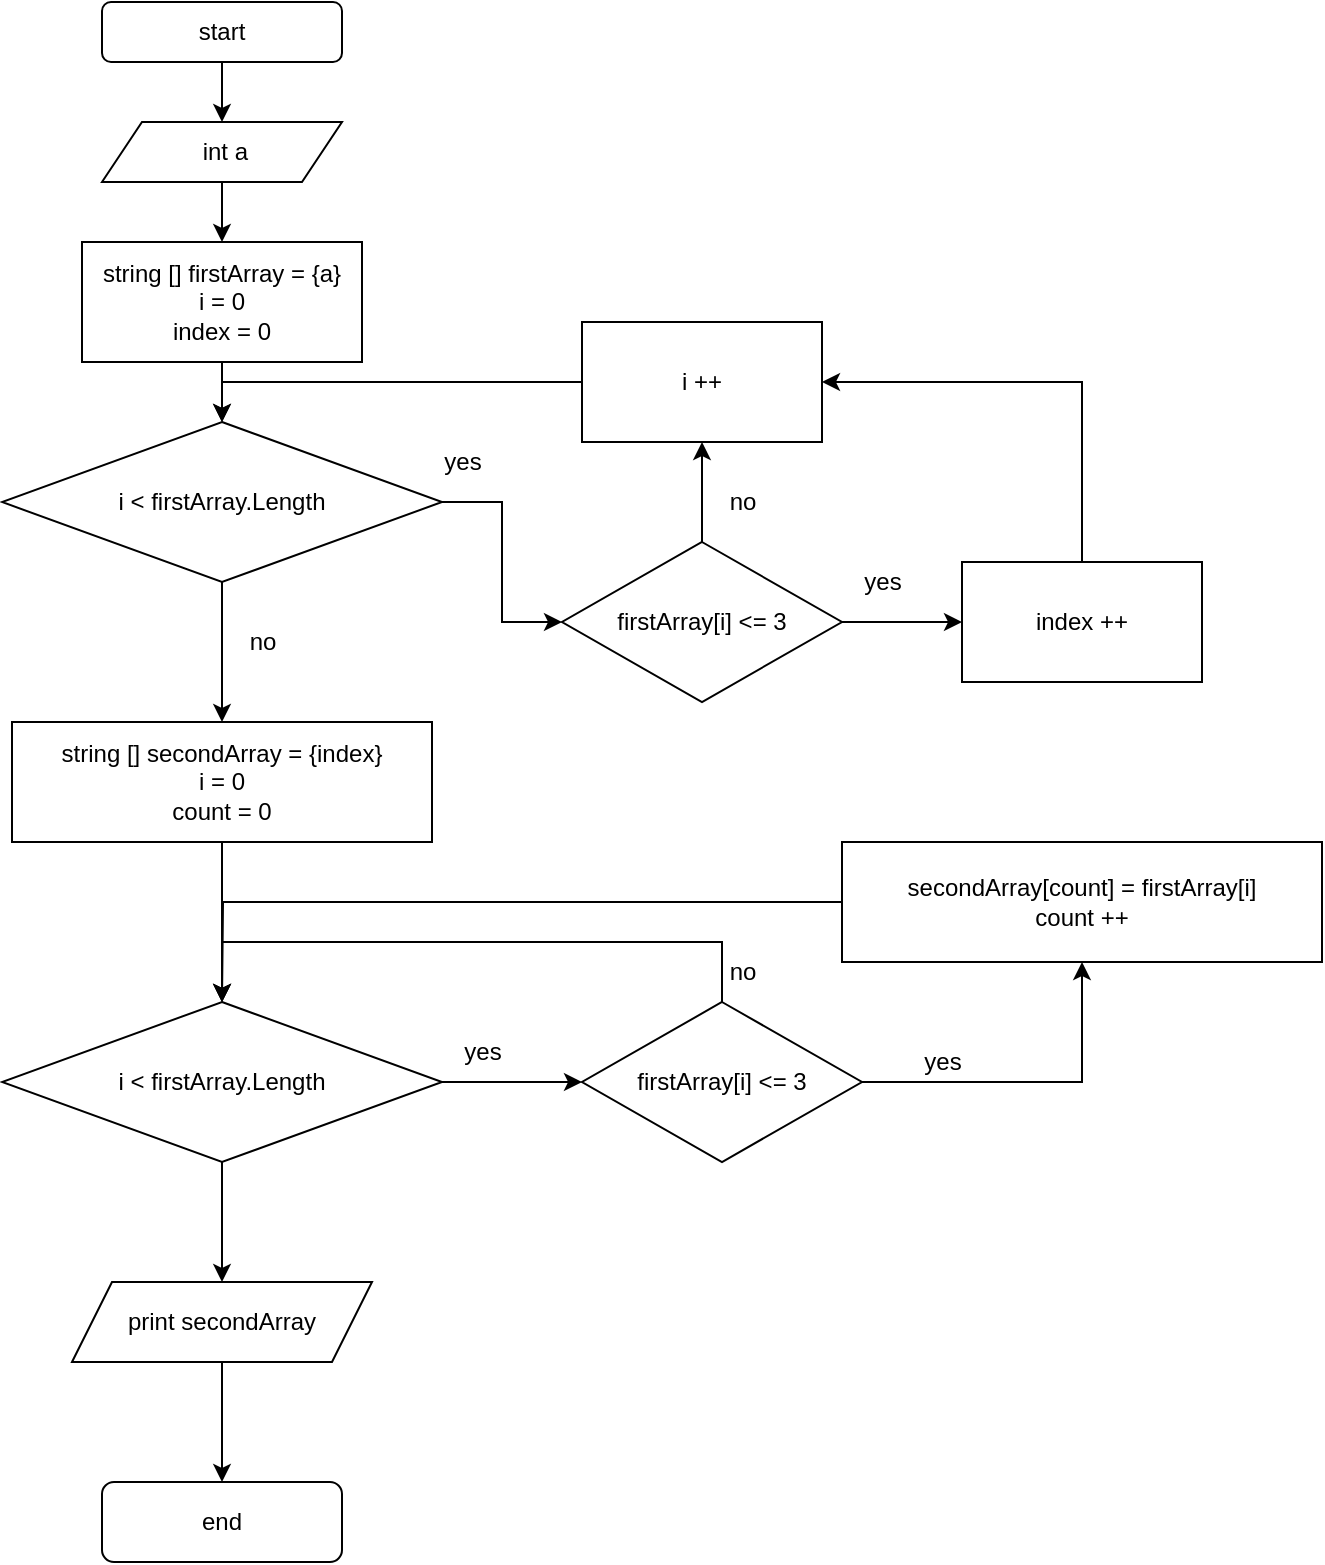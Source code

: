 <mxfile version="21.1.5" type="github">
  <diagram name="Страница 1" id="Sn23QzdqVdnS93sKiwmM">
    <mxGraphModel dx="2100" dy="1098" grid="1" gridSize="10" guides="1" tooltips="1" connect="1" arrows="1" fold="1" page="1" pageScale="1" pageWidth="827" pageHeight="1169" math="0" shadow="0">
      <root>
        <mxCell id="0" />
        <mxCell id="1" parent="0" />
        <mxCell id="OPQM6AJI1otWMSyLX62X-3" value="" style="edgeStyle=orthogonalEdgeStyle;rounded=0;orthogonalLoop=1;jettySize=auto;html=1;" edge="1" parent="1" source="OPQM6AJI1otWMSyLX62X-1" target="OPQM6AJI1otWMSyLX62X-2">
          <mxGeometry relative="1" as="geometry" />
        </mxCell>
        <mxCell id="OPQM6AJI1otWMSyLX62X-1" value="start" style="rounded=1;whiteSpace=wrap;html=1;" vertex="1" parent="1">
          <mxGeometry x="310" y="30" width="120" height="30" as="geometry" />
        </mxCell>
        <mxCell id="OPQM6AJI1otWMSyLX62X-5" value="" style="edgeStyle=orthogonalEdgeStyle;rounded=0;orthogonalLoop=1;jettySize=auto;html=1;" edge="1" parent="1" source="OPQM6AJI1otWMSyLX62X-2" target="OPQM6AJI1otWMSyLX62X-4">
          <mxGeometry relative="1" as="geometry" />
        </mxCell>
        <mxCell id="OPQM6AJI1otWMSyLX62X-2" value="&amp;nbsp;int a" style="shape=parallelogram;perimeter=parallelogramPerimeter;whiteSpace=wrap;html=1;fixedSize=1;" vertex="1" parent="1">
          <mxGeometry x="310" y="90" width="120" height="30" as="geometry" />
        </mxCell>
        <mxCell id="OPQM6AJI1otWMSyLX62X-21" value="" style="edgeStyle=orthogonalEdgeStyle;rounded=0;orthogonalLoop=1;jettySize=auto;html=1;" edge="1" parent="1" source="OPQM6AJI1otWMSyLX62X-4" target="OPQM6AJI1otWMSyLX62X-19">
          <mxGeometry relative="1" as="geometry" />
        </mxCell>
        <mxCell id="OPQM6AJI1otWMSyLX62X-4" value="string [] firstArray = {a}&lt;br&gt;i = 0&lt;br&gt;index = 0" style="rounded=0;whiteSpace=wrap;html=1;" vertex="1" parent="1">
          <mxGeometry x="300" y="150" width="140" height="60" as="geometry" />
        </mxCell>
        <mxCell id="OPQM6AJI1otWMSyLX62X-23" value="" style="edgeStyle=orthogonalEdgeStyle;rounded=0;orthogonalLoop=1;jettySize=auto;html=1;" edge="1" parent="1" source="OPQM6AJI1otWMSyLX62X-9" target="OPQM6AJI1otWMSyLX62X-22">
          <mxGeometry relative="1" as="geometry" />
        </mxCell>
        <mxCell id="OPQM6AJI1otWMSyLX62X-29" style="edgeStyle=orthogonalEdgeStyle;rounded=0;orthogonalLoop=1;jettySize=auto;html=1;exitX=0.5;exitY=0;exitDx=0;exitDy=0;entryX=0.5;entryY=1;entryDx=0;entryDy=0;" edge="1" parent="1" source="OPQM6AJI1otWMSyLX62X-9" target="OPQM6AJI1otWMSyLX62X-26">
          <mxGeometry relative="1" as="geometry" />
        </mxCell>
        <mxCell id="OPQM6AJI1otWMSyLX62X-9" value="firstArray[i] &amp;lt;= 3" style="rhombus;whiteSpace=wrap;html=1;" vertex="1" parent="1">
          <mxGeometry x="540" y="300" width="140" height="80" as="geometry" />
        </mxCell>
        <mxCell id="OPQM6AJI1otWMSyLX62X-20" style="edgeStyle=orthogonalEdgeStyle;rounded=0;orthogonalLoop=1;jettySize=auto;html=1;exitX=1;exitY=0.5;exitDx=0;exitDy=0;entryX=0;entryY=0.5;entryDx=0;entryDy=0;" edge="1" parent="1" source="OPQM6AJI1otWMSyLX62X-19" target="OPQM6AJI1otWMSyLX62X-9">
          <mxGeometry relative="1" as="geometry">
            <Array as="points">
              <mxPoint x="510" y="280" />
              <mxPoint x="510" y="340" />
            </Array>
          </mxGeometry>
        </mxCell>
        <mxCell id="OPQM6AJI1otWMSyLX62X-34" value="" style="edgeStyle=orthogonalEdgeStyle;rounded=0;orthogonalLoop=1;jettySize=auto;html=1;" edge="1" parent="1" source="OPQM6AJI1otWMSyLX62X-19" target="OPQM6AJI1otWMSyLX62X-33">
          <mxGeometry relative="1" as="geometry" />
        </mxCell>
        <mxCell id="OPQM6AJI1otWMSyLX62X-19" value="i &amp;lt; firstArray.Length" style="rhombus;whiteSpace=wrap;html=1;" vertex="1" parent="1">
          <mxGeometry x="260" y="240" width="220" height="80" as="geometry" />
        </mxCell>
        <mxCell id="OPQM6AJI1otWMSyLX62X-28" style="edgeStyle=orthogonalEdgeStyle;rounded=0;orthogonalLoop=1;jettySize=auto;html=1;exitX=0.5;exitY=0;exitDx=0;exitDy=0;entryX=1;entryY=0.5;entryDx=0;entryDy=0;" edge="1" parent="1" source="OPQM6AJI1otWMSyLX62X-22" target="OPQM6AJI1otWMSyLX62X-26">
          <mxGeometry relative="1" as="geometry" />
        </mxCell>
        <mxCell id="OPQM6AJI1otWMSyLX62X-22" value="index ++" style="whiteSpace=wrap;html=1;" vertex="1" parent="1">
          <mxGeometry x="740" y="310" width="120" height="60" as="geometry" />
        </mxCell>
        <mxCell id="OPQM6AJI1otWMSyLX62X-27" style="edgeStyle=orthogonalEdgeStyle;rounded=0;orthogonalLoop=1;jettySize=auto;html=1;exitX=0;exitY=0.5;exitDx=0;exitDy=0;entryX=0.5;entryY=0;entryDx=0;entryDy=0;" edge="1" parent="1" source="OPQM6AJI1otWMSyLX62X-26" target="OPQM6AJI1otWMSyLX62X-19">
          <mxGeometry relative="1" as="geometry" />
        </mxCell>
        <mxCell id="OPQM6AJI1otWMSyLX62X-26" value="i ++" style="rounded=0;whiteSpace=wrap;html=1;" vertex="1" parent="1">
          <mxGeometry x="550" y="190" width="120" height="60" as="geometry" />
        </mxCell>
        <mxCell id="OPQM6AJI1otWMSyLX62X-30" value="yes" style="text;html=1;align=center;verticalAlign=middle;resizable=0;points=[];autosize=1;strokeColor=none;fillColor=none;" vertex="1" parent="1">
          <mxGeometry x="680" y="305" width="40" height="30" as="geometry" />
        </mxCell>
        <mxCell id="OPQM6AJI1otWMSyLX62X-31" value="no" style="text;html=1;align=center;verticalAlign=middle;resizable=0;points=[];autosize=1;strokeColor=none;fillColor=none;" vertex="1" parent="1">
          <mxGeometry x="610" y="265" width="40" height="30" as="geometry" />
        </mxCell>
        <mxCell id="OPQM6AJI1otWMSyLX62X-32" value="yes" style="text;html=1;align=center;verticalAlign=middle;resizable=0;points=[];autosize=1;strokeColor=none;fillColor=none;" vertex="1" parent="1">
          <mxGeometry x="470" y="245" width="40" height="30" as="geometry" />
        </mxCell>
        <mxCell id="OPQM6AJI1otWMSyLX62X-51" value="" style="edgeStyle=orthogonalEdgeStyle;rounded=0;orthogonalLoop=1;jettySize=auto;html=1;" edge="1" parent="1" source="OPQM6AJI1otWMSyLX62X-33" target="OPQM6AJI1otWMSyLX62X-42">
          <mxGeometry relative="1" as="geometry" />
        </mxCell>
        <mxCell id="OPQM6AJI1otWMSyLX62X-33" value="string [] secondArray = {index}&lt;br&gt;i = 0&lt;br&gt;count = 0" style="rounded=0;whiteSpace=wrap;html=1;" vertex="1" parent="1">
          <mxGeometry x="265" y="390" width="210" height="60" as="geometry" />
        </mxCell>
        <mxCell id="OPQM6AJI1otWMSyLX62X-35" value="no" style="text;html=1;align=center;verticalAlign=middle;resizable=0;points=[];autosize=1;strokeColor=none;fillColor=none;" vertex="1" parent="1">
          <mxGeometry x="370" y="335" width="40" height="30" as="geometry" />
        </mxCell>
        <mxCell id="OPQM6AJI1otWMSyLX62X-56" value="" style="edgeStyle=orthogonalEdgeStyle;rounded=0;orthogonalLoop=1;jettySize=auto;html=1;" edge="1" parent="1" source="OPQM6AJI1otWMSyLX62X-42" target="OPQM6AJI1otWMSyLX62X-53">
          <mxGeometry relative="1" as="geometry" />
        </mxCell>
        <mxCell id="OPQM6AJI1otWMSyLX62X-66" value="" style="edgeStyle=orthogonalEdgeStyle;rounded=0;orthogonalLoop=1;jettySize=auto;html=1;" edge="1" parent="1" source="OPQM6AJI1otWMSyLX62X-42" target="OPQM6AJI1otWMSyLX62X-64">
          <mxGeometry relative="1" as="geometry" />
        </mxCell>
        <mxCell id="OPQM6AJI1otWMSyLX62X-42" value="i &amp;lt; firstArray.Length" style="rhombus;whiteSpace=wrap;html=1;" vertex="1" parent="1">
          <mxGeometry x="260" y="530" width="220" height="80" as="geometry" />
        </mxCell>
        <mxCell id="OPQM6AJI1otWMSyLX62X-60" style="edgeStyle=orthogonalEdgeStyle;rounded=0;orthogonalLoop=1;jettySize=auto;html=1;exitX=0.5;exitY=0;exitDx=0;exitDy=0;entryX=0.5;entryY=0;entryDx=0;entryDy=0;" edge="1" parent="1" source="OPQM6AJI1otWMSyLX62X-53" target="OPQM6AJI1otWMSyLX62X-42">
          <mxGeometry relative="1" as="geometry">
            <Array as="points">
              <mxPoint x="620" y="500" />
              <mxPoint x="370" y="500" />
            </Array>
          </mxGeometry>
        </mxCell>
        <mxCell id="OPQM6AJI1otWMSyLX62X-61" style="edgeStyle=orthogonalEdgeStyle;rounded=0;orthogonalLoop=1;jettySize=auto;html=1;entryX=0.5;entryY=1;entryDx=0;entryDy=0;" edge="1" parent="1" source="OPQM6AJI1otWMSyLX62X-53" target="OPQM6AJI1otWMSyLX62X-58">
          <mxGeometry relative="1" as="geometry">
            <Array as="points">
              <mxPoint x="800" y="570" />
            </Array>
          </mxGeometry>
        </mxCell>
        <mxCell id="OPQM6AJI1otWMSyLX62X-53" value="firstArray[i] &amp;lt;= 3" style="rhombus;whiteSpace=wrap;html=1;" vertex="1" parent="1">
          <mxGeometry x="550" y="530" width="140" height="80" as="geometry" />
        </mxCell>
        <mxCell id="OPQM6AJI1otWMSyLX62X-57" value="yes" style="text;html=1;align=center;verticalAlign=middle;resizable=0;points=[];autosize=1;strokeColor=none;fillColor=none;" vertex="1" parent="1">
          <mxGeometry x="480" y="540" width="40" height="30" as="geometry" />
        </mxCell>
        <mxCell id="OPQM6AJI1otWMSyLX62X-59" style="edgeStyle=orthogonalEdgeStyle;rounded=0;orthogonalLoop=1;jettySize=auto;html=1;exitX=0;exitY=0.5;exitDx=0;exitDy=0;" edge="1" parent="1" source="OPQM6AJI1otWMSyLX62X-58">
          <mxGeometry relative="1" as="geometry">
            <mxPoint x="370" y="530" as="targetPoint" />
          </mxGeometry>
        </mxCell>
        <mxCell id="OPQM6AJI1otWMSyLX62X-58" value="secondArray[count] = firstArray[i]&lt;br&gt;count ++" style="rounded=0;whiteSpace=wrap;html=1;" vertex="1" parent="1">
          <mxGeometry x="680" y="450" width="240" height="60" as="geometry" />
        </mxCell>
        <mxCell id="OPQM6AJI1otWMSyLX62X-62" value="no" style="text;html=1;align=center;verticalAlign=middle;resizable=0;points=[];autosize=1;strokeColor=none;fillColor=none;" vertex="1" parent="1">
          <mxGeometry x="610" y="500" width="40" height="30" as="geometry" />
        </mxCell>
        <mxCell id="OPQM6AJI1otWMSyLX62X-63" value="yes" style="text;html=1;align=center;verticalAlign=middle;resizable=0;points=[];autosize=1;strokeColor=none;fillColor=none;" vertex="1" parent="1">
          <mxGeometry x="710" y="545" width="40" height="30" as="geometry" />
        </mxCell>
        <mxCell id="OPQM6AJI1otWMSyLX62X-67" value="" style="edgeStyle=orthogonalEdgeStyle;rounded=0;orthogonalLoop=1;jettySize=auto;html=1;" edge="1" parent="1" source="OPQM6AJI1otWMSyLX62X-64" target="OPQM6AJI1otWMSyLX62X-65">
          <mxGeometry relative="1" as="geometry" />
        </mxCell>
        <mxCell id="OPQM6AJI1otWMSyLX62X-64" value="print secondArray" style="shape=parallelogram;perimeter=parallelogramPerimeter;whiteSpace=wrap;html=1;fixedSize=1;" vertex="1" parent="1">
          <mxGeometry x="295" y="670" width="150" height="40" as="geometry" />
        </mxCell>
        <mxCell id="OPQM6AJI1otWMSyLX62X-65" value="end&lt;br&gt;" style="rounded=1;whiteSpace=wrap;html=1;" vertex="1" parent="1">
          <mxGeometry x="310" y="770" width="120" height="40" as="geometry" />
        </mxCell>
      </root>
    </mxGraphModel>
  </diagram>
</mxfile>
